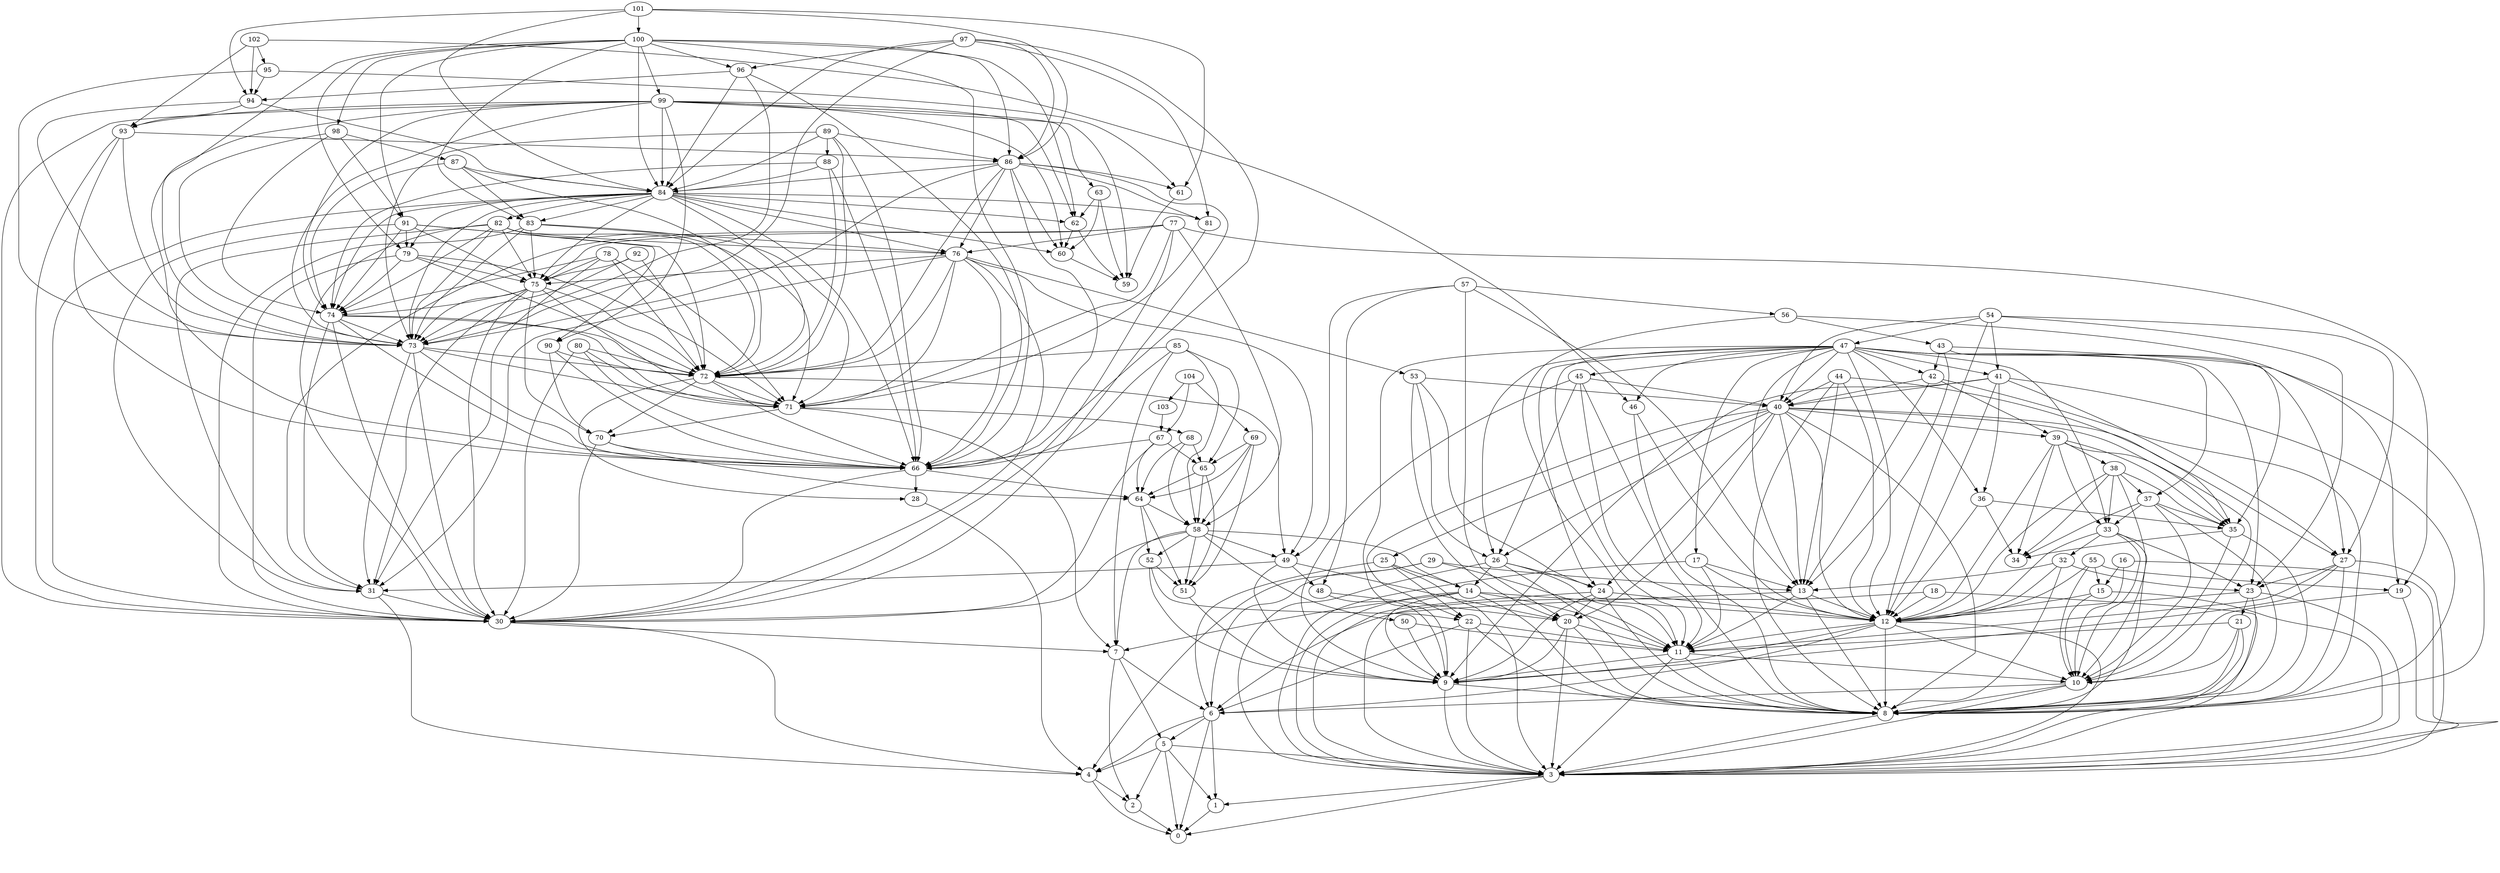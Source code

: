 /*****
 
*****/

digraph G {
  graph [splines=true overlap=false]
  node  [shape=ellipse, width=0.3, height=0.3]
  1 [label="1"];
  0 [label="0"];
  2 [label="2"];
  3 [label="3"];
  4 [label="4"];
  5 [label="5"];
  6 [label="6"];
  7 [label="7"];
  8 [label="8"];
  9 [label="9"];
  10 [label="10"];
  11 [label="11"];
  12 [label="12"];
  13 [label="13"];
  14 [label="14"];
  15 [label="15"];
  16 [label="16"];
  17 [label="17"];
  18 [label="18"];
  19 [label="19"];
  20 [label="20"];
  21 [label="21"];
  22 [label="22"];
  23 [label="23"];
  24 [label="24"];
  25 [label="25"];
  26 [label="26"];
  27 [label="27"];
  28 [label="28"];
  29 [label="29"];
  30 [label="30"];
  31 [label="31"];
  32 [label="32"];
  33 [label="33"];
  35 [label="35"];
  34 [label="34"];
  36 [label="36"];
  37 [label="37"];
  38 [label="38"];
  39 [label="39"];
  40 [label="40"];
  41 [label="41"];
  42 [label="42"];
  43 [label="43"];
  44 [label="44"];
  45 [label="45"];
  46 [label="46"];
  47 [label="47"];
  48 [label="48"];
  49 [label="49"];
  50 [label="50"];
  51 [label="51"];
  52 [label="52"];
  53 [label="53"];
  54 [label="54"];
  55 [label="55"];
  56 [label="56"];
  57 [label="57"];
  58 [label="58"];
  60 [label="60"];
  59 [label="59"];
  61 [label="61"];
  62 [label="62"];
  63 [label="63"];
  64 [label="64"];
  65 [label="65"];
  66 [label="66"];
  67 [label="67"];
  68 [label="68"];
  69 [label="69"];
  70 [label="70"];
  71 [label="71"];
  72 [label="72"];
  73 [label="73"];
  74 [label="74"];
  75 [label="75"];
  76 [label="76"];
  77 [label="77"];
  78 [label="78"];
  79 [label="79"];
  80 [label="80"];
  81 [label="81"];
  82 [label="82"];
  83 [label="83"];
  84 [label="84"];
  85 [label="85"];
  86 [label="86"];
  87 [label="87"];
  88 [label="88"];
  89 [label="89"];
  90 [label="90"];
  91 [label="91"];
  92 [label="92"];
  93 [label="93"];
  94 [label="94"];
  95 [label="95"];
  96 [label="96"];
  97 [label="97"];
  98 [label="98"];
  99 [label="99"];
  100 [label="100"];
  101 [label="101"];
  102 [label="102"];
  103 [label="103"];
  104 [label="104"];
  1 -> 0;
  2 -> 0;
  3 -> 0;
  3 -> 1;
  4 -> 0;
  4 -> 2;
  5 -> 0;
  5 -> 1;
  5 -> 2;
  5 -> 3;
  5 -> 4;
  6 -> 0;
  6 -> 1;
  6 -> 4;
  6 -> 5;
  7 -> 2;
  7 -> 5;
  7 -> 6;
  8 -> 3;
  9 -> 3;
  9 -> 8;
  10 -> 3;
  10 -> 6;
  10 -> 8;
  11 -> 3;
  11 -> 8;
  11 -> 9;
  11 -> 10;
  12 -> 3;
  12 -> 6;
  12 -> 8;
  12 -> 9;
  12 -> 10;
  12 -> 11;
  13 -> 3;
  13 -> 8;
  13 -> 11;
  13 -> 12;
  14 -> 3;
  14 -> 8;
  14 -> 9;
  14 -> 11;
  14 -> 12;
  14 -> 7;
  15 -> 3;
  15 -> 10;
  15 -> 12;
  16 -> 3;
  16 -> 10;
  16 -> 15;
  17 -> 3;
  17 -> 11;
  17 -> 12;
  17 -> 13;
  18 -> 3;
  18 -> 6;
  18 -> 12;
  19 -> 3;
  19 -> 10;
  20 -> 3;
  20 -> 8;
  20 -> 9;
  20 -> 11;
  21 -> 3;
  21 -> 8;
  21 -> 10;
  21 -> 11;
  22 -> 3;
  22 -> 6;
  22 -> 8;
  22 -> 11;
  23 -> 3;
  23 -> 8;
  23 -> 12;
  23 -> 21;
  24 -> 3;
  24 -> 8;
  24 -> 9;
  24 -> 12;
  24 -> 20;
  25 -> 3;
  25 -> 6;
  25 -> 14;
  25 -> 22;
  26 -> 3;
  26 -> 8;
  26 -> 11;
  26 -> 14;
  26 -> 24;
  27 -> 3;
  27 -> 8;
  27 -> 9;
  27 -> 11;
  27 -> 23;
  28 -> 4;
  29 -> 4;
  29 -> 6;
  29 -> 11;
  29 -> 13;
  30 -> 4;
  30 -> 7;
  31 -> 4;
  31 -> 30;
  32 -> 8;
  32 -> 12;
  32 -> 13;
  32 -> 23;
  33 -> 32;
  33 -> 8;
  33 -> 10;
  33 -> 12;
  33 -> 23;
  35 -> 34;
  35 -> 8;
  35 -> 10;
  36 -> 34;
  36 -> 35;
  36 -> 12;
  37 -> 34;
  37 -> 8;
  37 -> 10;
  37 -> 35;
  37 -> 33;
  38 -> 34;
  38 -> 10;
  38 -> 35;
  38 -> 12;
  38 -> 37;
  38 -> 33;
  39 -> 34;
  39 -> 10;
  39 -> 35;
  39 -> 12;
  39 -> 38;
  39 -> 33;
  40 -> 8;
  40 -> 35;
  40 -> 12;
  40 -> 13;
  40 -> 20;
  40 -> 22;
  40 -> 39;
  40 -> 24;
  40 -> 25;
  40 -> 26;
  40 -> 27;
  41 -> 8;
  41 -> 9;
  41 -> 40;
  41 -> 12;
  41 -> 36;
  41 -> 27;
  42 -> 8;
  42 -> 40;
  42 -> 13;
  42 -> 39;
  43 -> 8;
  43 -> 35;
  43 -> 13;
  43 -> 42;
  44 -> 8;
  44 -> 40;
  44 -> 35;
  44 -> 12;
  44 -> 13;
  45 -> 8;
  45 -> 9;
  45 -> 40;
  45 -> 11;
  45 -> 26;
  46 -> 8;
  46 -> 12;
  47 -> 9;
  47 -> 40;
  47 -> 41;
  47 -> 11;
  47 -> 12;
  47 -> 13;
  47 -> 42;
  47 -> 36;
  47 -> 37;
  47 -> 17;
  47 -> 33;
  47 -> 45;
  47 -> 46;
  47 -> 23;
  47 -> 24;
  47 -> 26;
  47 -> 27;
  48 -> 9;
  48 -> 20;
  49 -> 9;
  49 -> 20;
  49 -> 31;
  49 -> 48;
  50 -> 9;
  50 -> 11;
  51 -> 9;
  52 -> 9;
  52 -> 22;
  52 -> 51;
  53 -> 40;
  53 -> 20;
  53 -> 24;
  53 -> 26;
  54 -> 40;
  54 -> 41;
  54 -> 12;
  54 -> 47;
  54 -> 23;
  54 -> 27;
  55 -> 10;
  55 -> 12;
  55 -> 15;
  55 -> 19;
  56 -> 11;
  56 -> 19;
  56 -> 43;
  57 -> 13;
  57 -> 56;
  57 -> 20;
  57 -> 48;
  57 -> 49;
  58 -> 14;
  58 -> 7;
  58 -> 30;
  58 -> 49;
  58 -> 50;
  58 -> 51;
  58 -> 52;
  60 -> 59;
  61 -> 59;
  62 -> 59;
  62 -> 60;
  63 -> 59;
  63 -> 60;
  63 -> 62;
  64 -> 58;
  64 -> 51;
  64 -> 52;
  65 -> 64;
  65 -> 58;
  65 -> 51;
  66 -> 64;
  66 -> 28;
  66 -> 30;
  67 -> 64;
  67 -> 65;
  67 -> 66;
  67 -> 30;
  68 -> 64;
  68 -> 58;
  68 -> 65;
  69 -> 64;
  69 -> 58;
  69 -> 65;
  69 -> 51;
  70 -> 64;
  70 -> 66;
  70 -> 30;
  71 -> 7;
  71 -> 68;
  71 -> 70;
  72 -> 71;
  72 -> 28;
  72 -> 66;
  72 -> 49;
  72 -> 70;
  73 -> 71;
  73 -> 72;
  73 -> 66;
  73 -> 30;
  73 -> 31;
  74 -> 71;
  74 -> 72;
  74 -> 73;
  74 -> 66;
  74 -> 30;
  74 -> 31;
  75 -> 71;
  75 -> 72;
  75 -> 73;
  75 -> 74;
  75 -> 30;
  75 -> 31;
  75 -> 70;
  76 -> 71;
  76 -> 72;
  76 -> 75;
  76 -> 66;
  76 -> 30;
  76 -> 31;
  76 -> 49;
  76 -> 53;
  77 -> 71;
  77 -> 75;
  77 -> 58;
  77 -> 30;
  77 -> 19;
  77 -> 31;
  77 -> 76;
  78 -> 71;
  78 -> 72;
  78 -> 74;
  78 -> 75;
  78 -> 31;
  79 -> 71;
  79 -> 72;
  79 -> 74;
  79 -> 75;
  79 -> 30;
  80 -> 71;
  80 -> 72;
  80 -> 66;
  80 -> 30;
  81 -> 71;
  82 -> 71;
  82 -> 72;
  82 -> 73;
  82 -> 74;
  82 -> 75;
  82 -> 30;
  82 -> 31;
  82 -> 76;
  83 -> 71;
  83 -> 73;
  83 -> 75;
  83 -> 30;
  83 -> 76;
  84 -> 72;
  84 -> 74;
  84 -> 75;
  84 -> 66;
  84 -> 73;
  84 -> 60;
  84 -> 30;
  84 -> 62;
  84 -> 76;
  84 -> 79;
  84 -> 81;
  84 -> 82;
  84 -> 83;
  85 -> 72;
  85 -> 7;
  85 -> 58;
  85 -> 65;
  85 -> 66;
  86 -> 72;
  86 -> 73;
  86 -> 66;
  86 -> 84;
  86 -> 60;
  86 -> 30;
  86 -> 61;
  86 -> 76;
  86 -> 81;
  87 -> 72;
  87 -> 74;
  87 -> 84;
  87 -> 83;
  88 -> 72;
  88 -> 74;
  88 -> 66;
  88 -> 84;
  89 -> 72;
  89 -> 73;
  89 -> 66;
  89 -> 84;
  89 -> 86;
  89 -> 88;
  90 -> 72;
  90 -> 66;
  90 -> 70;
  91 -> 72;
  91 -> 74;
  91 -> 75;
  91 -> 31;
  91 -> 90;
  91 -> 79;
  92 -> 72;
  92 -> 73;
  92 -> 75;
  93 -> 73;
  93 -> 66;
  93 -> 86;
  93 -> 30;
  94 -> 73;
  94 -> 84;
  94 -> 93;
  95 -> 73;
  95 -> 94;
  95 -> 61;
  96 -> 73;
  96 -> 66;
  96 -> 84;
  96 -> 94;
  97 -> 73;
  97 -> 66;
  97 -> 84;
  97 -> 86;
  97 -> 96;
  97 -> 81;
  98 -> 73;
  98 -> 74;
  98 -> 87;
  98 -> 91;
  99 -> 73;
  99 -> 74;
  99 -> 66;
  99 -> 84;
  99 -> 93;
  99 -> 60;
  99 -> 59;
  99 -> 30;
  99 -> 62;
  99 -> 63;
  99 -> 90;
  100 -> 73;
  100 -> 66;
  100 -> 84;
  100 -> 86;
  100 -> 96;
  100 -> 98;
  100 -> 99;
  100 -> 62;
  100 -> 79;
  100 -> 91;
  100 -> 83;
  101 -> 84;
  101 -> 86;
  101 -> 94;
  101 -> 100;
  101 -> 61;
  102 -> 93;
  102 -> 94;
  102 -> 95;
  102 -> 46;
  103 -> 67;
  104 -> 67;
  104 -> 69;
  104 -> 103;
  label = "\n \n";  fontsize=24;
}
